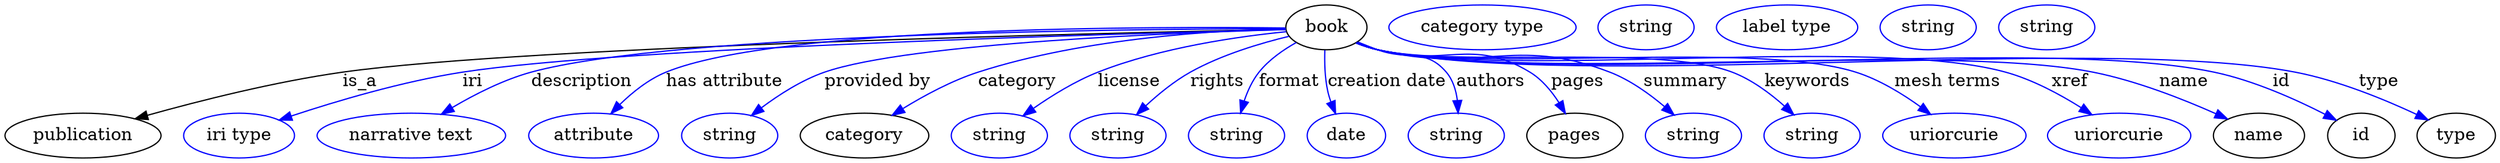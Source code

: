 digraph {
	graph [bb="0,0,1991.6,123"];
	node [label="\N"];
	book	[height=0.5,
		label=book,
		pos="1056.4,105",
		width=0.9027];
	publication	[height=0.5,
		pos="62.394,18",
		width=1.7332];
	book -> publication	[label=is_a,
		lp="283.39,61.5",
		pos="e,103.96,31.544 1023.8,103.39 894.66,100.83 418.69,90.149 269.39,69 215.51,61.367 155.15,45.981 113.58,34.281"];
	iri	[color=blue,
		height=0.5,
		label="iri type",
		pos="187.39,18",
		width=1.2277];
	book -> iri	[color=blue,
		label=iri,
		lp="373.39,61.5",
		pos="e,219.37,30.465 1023.8,103.25 904.88,100.39 494.75,89.259 365.39,69 317.71,61.532 264.63,45.587 228.95,33.7",
		style=solid];
	description	[color=blue,
		height=0.5,
		label="narrative text",
		pos="325.39,18",
		width=2.0943];
	book -> description	[color=blue,
		label=description,
		lp="460.89,61.5",
		pos="e,349.18,35.23 1023.9,104.04 910.88,103.88 535.77,100.9 420.39,69 398.37,62.91 375.64,51.182 357.95,40.615",
		style=solid];
	"has attribute"	[color=blue,
		height=0.5,
		label=attribute,
		pos="470.39,18",
		width=1.4443];
	book -> "has attribute"	[color=blue,
		label="has attribute",
		lp="574.39,61.5",
		pos="e,483.97,35.655 1023.6,104.56 922.59,105.85 617.73,106.46 527.39,69 513.64,63.295 500.9,52.864 490.98,43",
		style=solid];
	"provided by"	[color=blue,
		height=0.5,
		label=string,
		pos="578.39,18",
		width=1.0652];
	book -> "provided by"	[color=blue,
		label="provided by",
		lp="696.89,61.5",
		pos="e,595.77,34.092 1023.9,103.22 940.79,100.89 722.47,92.652 654.39,69 636.11,62.647 617.91,50.917 603.91,40.414",
		style=solid];
	category	[height=0.5,
		pos="686.39,18",
		width=1.4263];
	book -> category	[color=blue,
		label=category,
		lp="808.89,61.5",
		pos="e,708.49,34.264 1023.7,103.85 970.75,102.73 863.3,96.861 777.39,69 756.27,62.15 734.41,50.314 717.4,39.878",
		style=solid];
	license	[color=blue,
		height=0.5,
		label=string,
		pos="794.39,18",
		width=1.0652];
	book -> license	[color=blue,
		label=license,
		lp="898.39,61.5",
		pos="e,813.41,33.934 1024.3,101.52 986.95,97.814 923.93,88.986 873.39,69 855.15,61.782 836.51,50.229 821.93,40.046",
		style=solid];
	rights	[color=blue,
		height=0.5,
		label=string,
		pos="889.39,18",
		width=1.0652];
	book -> rights	[color=blue,
		label=rights,
		lp="968.89,61.5",
		pos="e,904.33,34.887 1026.4,97.803 1003.7,92.323 972.36,82.999 947.39,69 934.46,61.745 921.78,51.318 911.6,41.861",
		style=solid];
	format	[color=blue,
		height=0.5,
		label=string,
		pos="984.39,18",
		width=1.0652];
	book -> format	[color=blue,
		label=format,
		lp="1026.9,61.5",
		pos="e,987.65,36.113 1032.3,92.85 1021.9,87.01 1010.3,78.978 1002.4,69 997.07,62.292 993.24,53.875 990.52,45.872",
		style=solid];
	"creation date"	[color=blue,
		height=0.5,
		label=date,
		pos="1072.4,18",
		width=0.86659];
	book -> "creation date"	[color=blue,
		label="creation date",
		lp="1104.9,61.5",
		pos="e,1063.7,35.656 1055.1,86.687 1054.8,76.973 1055.1,64.694 1057.4,54 1058,51.092 1058.9,48.125 1059.9,45.209",
		style=solid];
	authors	[color=blue,
		height=0.5,
		label=string,
		pos="1160.4,18",
		width=1.0652];
	book -> authors	[color=blue,
		label=authors,
		lp="1187.9,61.5",
		pos="e,1161.9,36.139 1081.4,93.264 1086.7,91.114 1092.2,88.927 1097.4,87 1121.5,78.068 1135.7,88.562 1152.4,69 1157.7,62.77 1160.2,54.452 \
1161.3,46.391",
		style=solid];
	pages	[height=0.5,
		pos="1255.4,18",
		width=1.0652];
	book -> pages	[color=blue,
		label=pages,
		lp="1257.9,61.5",
		pos="e,1247.8,35.7 1080.8,92.745 1086.2,90.581 1091.9,88.52 1097.4,87 1150.2,72.393 1172.6,97.49 1219.4,69 1229,63.162 1236.8,53.701 \
1242.6,44.572",
		style=solid];
	summary	[color=blue,
		height=0.5,
		label=string,
		pos="1350.4,18",
		width=1.0652];
	book -> summary	[color=blue,
		label=summary,
		lp="1343.9,61.5",
		pos="e,1334.9,34.53 1080.3,92.71 1085.8,90.494 1091.7,88.419 1097.4,87 1178,66.874 1205.9,98.94 1283.4,69 1299.5,62.793 1315,51.603 1327.1,\
41.38",
		style=solid];
	keywords	[color=blue,
		height=0.5,
		label=string,
		pos="1445.4,18",
		width=1.0652];
	book -> keywords	[color=blue,
		label=keywords,
		lp="1441.9,61.5",
		pos="e,1430.8,34.71 1080.2,92.57 1085.8,90.361 1091.7,88.325 1097.4,87 1159,72.695 1322.3,91.469 1381.4,69 1397,63.057 1411.9,51.886 \
1423.4,41.608",
		style=solid];
	"mesh terms"	[color=blue,
		height=0.5,
		label=uriorcurie,
		pos="1559.4,18",
		width=1.5887];
	book -> "mesh terms"	[color=blue,
		label="mesh terms",
		lp="1553.9,61.5",
		pos="e,1540.4,35.055 1080.2,92.501 1085.7,90.296 1091.7,88.278 1097.4,87 1180.5,68.405 1399.1,94.637 1480.4,69 1499.2,63.08 1517.9,51.557 \
1532.4,41.064",
		style=solid];
	xref	[color=blue,
		height=0.5,
		label=uriorcurie,
		pos="1691.4,18",
		width=1.5887];
	book -> xref	[color=blue,
		label=xref,
		lp="1651.9,61.5",
		pos="e,1669.5,34.886 1080.2,92.453 1085.7,90.251 1091.7,88.246 1097.4,87 1206.7,63.201 1492.6,98.736 1600.4,69 1622,63.042 1644.1,51.078 \
1661.1,40.347",
		style=solid];
	name	[height=0.5,
		pos="1803.4,18",
		width=1.011];
	book -> name	[color=blue,
		label=name,
		lp="1743.4,61.5",
		pos="e,1778.1,31.359 1080.2,92.435 1085.7,90.233 1091.7,88.234 1097.4,87 1221.9,60.165 1545.4,93.747 1670.4,69 1705.1,62.129 1742.6,47.268 \
1769,35.524",
		style=solid];
	id	[height=0.5,
		pos="1884.4,18",
		width=0.75];
	book -> id	[color=blue,
		label=id,
		lp="1821.4,61.5",
		pos="e,1864.5,30.402 1080.2,92.416 1085.7,90.215 1091.7,88.221 1097.4,87 1243.1,55.957 1621.6,99.592 1767.4,69 1798.9,62.38 1832.5,47.066 \
1855.6,35.117",
		style=solid];
	type	[height=0.5,
		pos="1960.4,18",
		width=0.86659];
	book -> type	[color=blue,
		label=type,
		lp="1899.4,61.5",
		pos="e,1938,30.62 1080.2,92.405 1085.7,90.205 1091.7,88.214 1097.4,87 1257.2,53.138 1672,100.12 1832.4,69 1866.7,62.352 1903.6,46.971 \
1928.9,35.011",
		style=solid];
	"named thing_category"	[color=blue,
		height=0.5,
		label="category type",
		pos="1181.4,105",
		width=2.0762];
	publication_pages	[color=blue,
		height=0.5,
		label=string,
		pos="1312.4,105",
		width=1.0652];
	publication_name	[color=blue,
		height=0.5,
		label="label type",
		pos="1425.4,105",
		width=1.5707];
	book_id	[color=blue,
		height=0.5,
		label=string,
		pos="1538.4,105",
		width=1.0652];
	book_type	[color=blue,
		height=0.5,
		label=string,
		pos="1633.4,105",
		width=1.0652];
}
